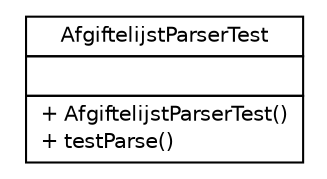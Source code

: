 #!/usr/local/bin/dot
#
# Class diagram 
# Generated by UMLGraph version R5_6-24-gf6e263 (http://www.umlgraph.org/)
#

digraph G {
	edge [fontname="Helvetica",fontsize=10,labelfontname="Helvetica",labelfontsize=10];
	node [fontname="Helvetica",fontsize=10,shape=plaintext];
	nodesep=0.25;
	ranksep=0.5;
	// nl.b3p.brmo.loader.checks.AfgiftelijstParserTest
	c245 [label=<<table title="nl.b3p.brmo.loader.checks.AfgiftelijstParserTest" border="0" cellborder="1" cellspacing="0" cellpadding="2" port="p" href="./AfgiftelijstParserTest.html">
		<tr><td><table border="0" cellspacing="0" cellpadding="1">
<tr><td align="center" balign="center"> AfgiftelijstParserTest </td></tr>
		</table></td></tr>
		<tr><td><table border="0" cellspacing="0" cellpadding="1">
<tr><td align="left" balign="left">  </td></tr>
		</table></td></tr>
		<tr><td><table border="0" cellspacing="0" cellpadding="1">
<tr><td align="left" balign="left"> + AfgiftelijstParserTest() </td></tr>
<tr><td align="left" balign="left"> + testParse() </td></tr>
		</table></td></tr>
		</table>>, URL="./AfgiftelijstParserTest.html", fontname="Helvetica", fontcolor="black", fontsize=10.0];
}

